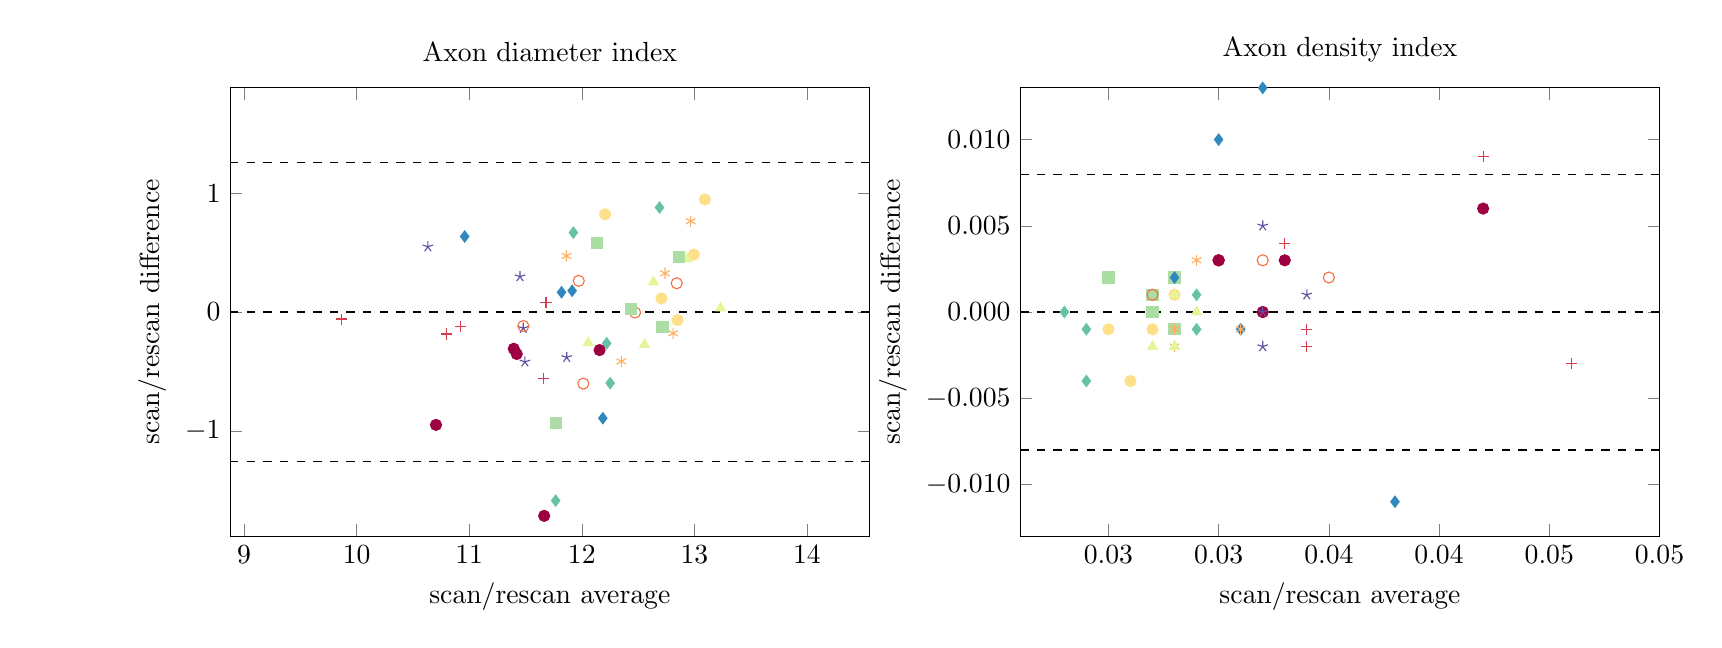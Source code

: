 %!TEX root = ../../thesis.tex
%created by ICC.r
\definecolor{brewer10_1}{HTML}{9E0142}
\definecolor{brewer10_2}{HTML}{D53E4F}
\definecolor{brewer10_3}{HTML}{F46D43}
\definecolor{brewer10_4}{HTML}{FDAE61}
\definecolor{brewer10_5}{HTML}{FEE08B}
\definecolor{brewer10_6}{HTML}{E6F598}
\definecolor{brewer10_7}{HTML}{ABDDA4}
\definecolor{brewer10_8}{HTML}{66C2A5}
\definecolor{brewer10_9}{HTML}{3288BD}
\definecolor{brewer10_10}{HTML}{5E4FA2}
\pgfplotsset{blandaltman/.style={scatter/classes=
{
R1={color=brewer10_1, mark=*, mark options={scale=1.5}}, R2={color=brewer10_3, mark=o, mark options={scale=1.5}}, R3={color=brewer10_4, mark=asterisk, mark options={scale=1.5}}, R4={color=brewer10_5, mark=oplus*, mark options={scale=1.5}}, R5={color=brewer10_6, mark=triangle*, mark options={scale=1.5}}, R6={color=brewer10_7, mark=square*, mark options={scale=1.5}}, R7={color=brewer10_8, mark=diamond*, mark options={scale=1.5}}, R8={color=brewer10_9, mark=diamond*, mark options={scale=1.5}}, R9={color=brewer10_10, mark=star, mark options={scale=1.5}}, R10={color=brewer10_2, mark=+, mark options={scale=1.5}}
}
}}
\begin{tikzpicture}[scale=1]
\begin{axis}[legend columns=-1, blandaltman,width=0.8*\textwidth, height=0.6*\textwidth, xmin=8.877,xmax=14.555,ymin=-1.885,ymax=1.885, legend to name=leg:chap 9 bland altman,
	title=Axon diameter index,
	xlabel={scan/rescan average},
	ylabel={scan/rescan difference},]
\addplot+[only marks, scatter]  [scatter src=explicit symbolic] 
coordinates {
(11.422, -0.353)[R1]
(11.973, 0.262)[R2]
(12.739, 0.326)[R3]
(12.995, 0.483)[R4]
(12.935, 0.448)[R5]
(12.717, -0.125)[R6]
(12.221, -0.263)[R7]
(11.914, 0.179)[R8]
(11.48, -0.136)[R9]
(11.682, 0.08)[R10]
(10.705, -0.949)[R1]
(11.481, -0.118)[R2]
(11.864, 0.472)[R3]
(12.207, 0.822)[R4]
(12.058, -0.258)[R5]
(12.136, 0.579)[R6]
(11.925, 0.668)[R7]
(10.96, 0.635)[R8]
(10.633, 0.549)[R9]
(9.863, -0.059)[R10]
(11.396, -0.309)[R1]
(12.473, -0.004)[R2]
(12.811, -0.179)[R3]
(12.85, -0.068)[R4]
(12.557, -0.273)[R5]
(11.769, -0.933)[R6]
(11.768, -1.586)[R7]
(11.848, -1.921)[R8]
(11.495, -0.419)[R9]
(10.795, -0.185)[R10]
(11.666, -1.714)[R1]
(12.014, -0.602)[R2]
(12.351, -0.415)[R3]
(12.707, 0.114)[R4]
(12.637, 0.252)[R5]
(12.438, 0.024)[R6]
(12.252, -0.598)[R7]
(12.187, -0.893)[R8]
(11.866, -0.381)[R9]
(10.925, -0.125)[R10]
(12.158, -0.32)[R1]
(12.843, 0.242)[R2]
(12.967, 0.763)[R3]
(13.093, 0.947)[R4]
(13.232, 0.033)[R5]
(12.86, 0.464)[R6]
(12.69, 0.879)[R7]
(11.82, 0.166)[R8]
(11.451, 0.298)[R9]
(11.663, -0.562)[R10]
};
\draw[dashed] (axis cs:8.877,-1.256) -- (axis cs:14.555,-1.256);
\draw[dashed] (axis cs:8.877,0.0) -- (axis cs:14.555,0.0);
\draw[dashed] (axis cs:8.877,1.256) -- (axis cs:14.555,1.256);
\legend{G1,G2, G3, B1, B2, B3, I, S1, S2, S3};
\end{axis}
\end{tikzpicture}\\
\begin{tikzpicture}[scale=1]
\begin{axis}[scaled ticks=false, blandaltman,width=0.8*\textwidth, height=0.6*\textwidth, xmin=0.021,xmax=0.05,ymin=-0.013,ymax=0.013,%
    xticklabel style={/pgf/number format/.cd,fixed}, % Use fixed point notation
	yticklabel style={/pgf/number format/.cd,fixed, precision=3, zerofill}, % Use fixed point notation
	title=Axon density index,
	xlabel={scan/rescan average},
	ylabel={scan/rescan difference},]
\addplot+[only marks, scatter]  [scatter src=explicit symbolic] coordinates {
(0.033, 0.003)[R1]
(0.032, -0.0)[R2]
(0.028, -0.002)[R3]
(0.027, -0.001)[R4]
(0.027, -0.002)[R5]
(0.027, 0.0)[R6]
(0.029, 0.001)[R7]
(0.031, -0.001)[R8]
(0.034, 0.001)[R9]
(0.034, -0.001)[R10]
(0.042, 0.006)[R1]
(0.035, 0.002)[R2]
(0.031, -0.001)[R3]
(0.028, -0.001)[R4]
(0.029, 0.0)[R5]
(0.028, -0.001)[R6]
(0.029, -0.001)[R7]
(0.038, -0.011)[R8]
(0.043, -0.014)[R9]
(0.046, -0.003)[R10]
(0.032, -0.0)[R1]
(0.03, 0.003)[R2]
(0.028, -0.001)[R3]
(0.026, -0.004)[R4]
(0.028, -0.002)[R5]
(0.028, 0.002)[R6]
(0.023, 0.0)[R7]
(0.032, 0.013)[R8]
(0.032, -0.002)[R9]
(0.034, -0.002)[R10]
(0.03, 0.003)[R1]
(0.032, 0.003)[R2]
(0.029, 0.003)[R3]
(0.028, 0.001)[R4]
(0.028, 0.001)[R5]
(0.027, 0.001)[R6]
(0.024, -0.004)[R7]
(0.03, 0.01)[R8]
(0.032, 0.005)[R9]
(0.042, 0.009)[R10]
(0.03, 0.003)[R1]
(0.027, 0.001)[R2]
(0.025, 0.002)[R3]
(0.025, -0.001)[R4]
(0.025, 0.002)[R5]
(0.025, 0.002)[R6]
(0.024, -0.001)[R7]
(0.028, 0.002)[R8]
(0.032, -0.0)[R9]
(0.033, 0.004)[R10]
};
\draw[dashed] (axis cs:0.021,-0.008) -- (axis cs:0.05,-0.008);
\draw[dashed] (axis cs:0.021,0.0) -- (axis cs:0.05,0.0);
\draw[dashed] (axis cs:0.021,0.008) -- (axis cs:0.05,0.008);
%\legend{R1, R10, R2, R3, R4, R5, R6, R7, R8, R9};
\end{axis}
\end{tikzpicture}
